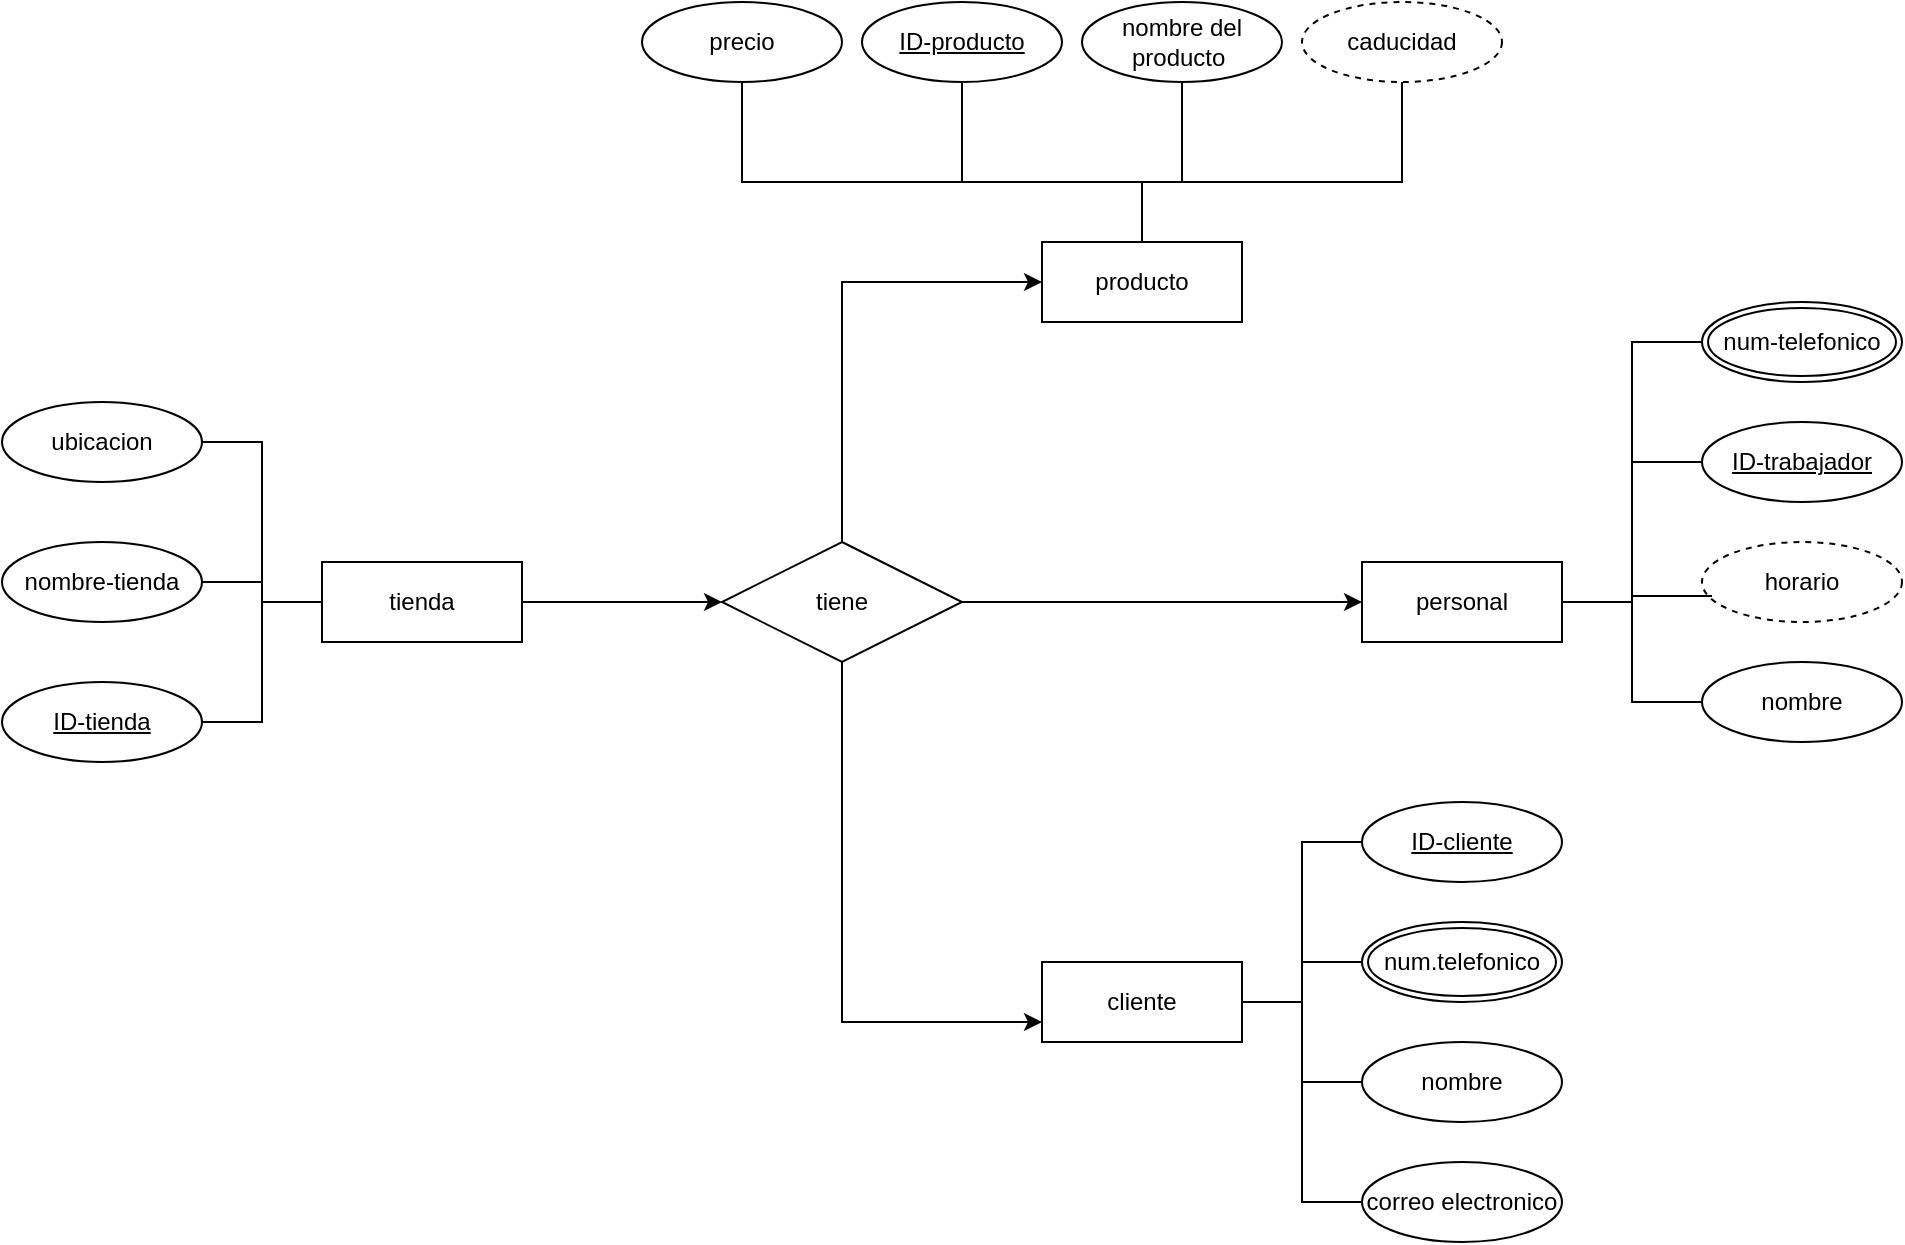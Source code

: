 <mxfile version="24.0.8" type="device">
  <diagram id="gRbLWOHv3P2ziv0VzTOS" name="Página-1">
    <mxGraphModel dx="1434" dy="1884" grid="1" gridSize="10" guides="1" tooltips="1" connect="1" arrows="1" fold="1" page="1" pageScale="1" pageWidth="850" pageHeight="1100" math="0" shadow="0">
      <root>
        <mxCell id="0" />
        <mxCell id="1" parent="0" />
        <mxCell id="Y3QIFnwMC54fJHDvTTTl-5" style="edgeStyle=orthogonalEdgeStyle;rounded=0;orthogonalLoop=1;jettySize=auto;html=1;entryX=1;entryY=0.5;entryDx=0;entryDy=0;endArrow=none;endFill=0;" edge="1" parent="1" source="Y3QIFnwMC54fJHDvTTTl-1" target="Y3QIFnwMC54fJHDvTTTl-2">
          <mxGeometry relative="1" as="geometry" />
        </mxCell>
        <mxCell id="Y3QIFnwMC54fJHDvTTTl-6" style="edgeStyle=orthogonalEdgeStyle;rounded=0;orthogonalLoop=1;jettySize=auto;html=1;endArrow=none;endFill=0;" edge="1" parent="1" source="Y3QIFnwMC54fJHDvTTTl-1" target="Y3QIFnwMC54fJHDvTTTl-3">
          <mxGeometry relative="1" as="geometry" />
        </mxCell>
        <mxCell id="Y3QIFnwMC54fJHDvTTTl-7" style="edgeStyle=orthogonalEdgeStyle;rounded=0;orthogonalLoop=1;jettySize=auto;html=1;entryX=1;entryY=0.5;entryDx=0;entryDy=0;endArrow=none;endFill=0;" edge="1" parent="1" source="Y3QIFnwMC54fJHDvTTTl-1" target="Y3QIFnwMC54fJHDvTTTl-4">
          <mxGeometry relative="1" as="geometry" />
        </mxCell>
        <mxCell id="Y3QIFnwMC54fJHDvTTTl-9" style="edgeStyle=orthogonalEdgeStyle;rounded=0;orthogonalLoop=1;jettySize=auto;html=1;" edge="1" parent="1" source="Y3QIFnwMC54fJHDvTTTl-1" target="Y3QIFnwMC54fJHDvTTTl-8">
          <mxGeometry relative="1" as="geometry" />
        </mxCell>
        <mxCell id="Y3QIFnwMC54fJHDvTTTl-1" value="tienda" style="whiteSpace=wrap;html=1;align=center;" vertex="1" parent="1">
          <mxGeometry x="160" y="200" width="100" height="40" as="geometry" />
        </mxCell>
        <mxCell id="Y3QIFnwMC54fJHDvTTTl-2" value="ubicacion" style="ellipse;whiteSpace=wrap;html=1;align=center;" vertex="1" parent="1">
          <mxGeometry y="120" width="100" height="40" as="geometry" />
        </mxCell>
        <mxCell id="Y3QIFnwMC54fJHDvTTTl-3" value="nombre-tienda" style="ellipse;whiteSpace=wrap;html=1;align=center;" vertex="1" parent="1">
          <mxGeometry y="190" width="100" height="40" as="geometry" />
        </mxCell>
        <mxCell id="Y3QIFnwMC54fJHDvTTTl-4" value="ID-tienda" style="ellipse;whiteSpace=wrap;html=1;align=center;fontStyle=4;" vertex="1" parent="1">
          <mxGeometry y="260" width="100" height="40" as="geometry" />
        </mxCell>
        <mxCell id="Y3QIFnwMC54fJHDvTTTl-13" style="edgeStyle=orthogonalEdgeStyle;rounded=0;orthogonalLoop=1;jettySize=auto;html=1;entryX=0;entryY=0.5;entryDx=0;entryDy=0;" edge="1" parent="1" source="Y3QIFnwMC54fJHDvTTTl-8" target="Y3QIFnwMC54fJHDvTTTl-11">
          <mxGeometry relative="1" as="geometry" />
        </mxCell>
        <mxCell id="Y3QIFnwMC54fJHDvTTTl-14" style="edgeStyle=orthogonalEdgeStyle;rounded=0;orthogonalLoop=1;jettySize=auto;html=1;entryX=0;entryY=0.75;entryDx=0;entryDy=0;" edge="1" parent="1" source="Y3QIFnwMC54fJHDvTTTl-8" target="Y3QIFnwMC54fJHDvTTTl-12">
          <mxGeometry relative="1" as="geometry">
            <Array as="points">
              <mxPoint x="420" y="430" />
            </Array>
          </mxGeometry>
        </mxCell>
        <mxCell id="Y3QIFnwMC54fJHDvTTTl-15" style="edgeStyle=orthogonalEdgeStyle;rounded=0;orthogonalLoop=1;jettySize=auto;html=1;" edge="1" parent="1" source="Y3QIFnwMC54fJHDvTTTl-8" target="Y3QIFnwMC54fJHDvTTTl-10">
          <mxGeometry relative="1" as="geometry">
            <Array as="points">
              <mxPoint x="420" y="60" />
            </Array>
          </mxGeometry>
        </mxCell>
        <mxCell id="Y3QIFnwMC54fJHDvTTTl-8" value="tiene" style="shape=rhombus;perimeter=rhombusPerimeter;whiteSpace=wrap;html=1;align=center;" vertex="1" parent="1">
          <mxGeometry x="360" y="190" width="120" height="60" as="geometry" />
        </mxCell>
        <mxCell id="Y3QIFnwMC54fJHDvTTTl-20" style="edgeStyle=orthogonalEdgeStyle;rounded=0;orthogonalLoop=1;jettySize=auto;html=1;entryX=0.5;entryY=1;entryDx=0;entryDy=0;endArrow=none;endFill=0;" edge="1" parent="1" source="Y3QIFnwMC54fJHDvTTTl-10" target="Y3QIFnwMC54fJHDvTTTl-16">
          <mxGeometry relative="1" as="geometry">
            <Array as="points">
              <mxPoint x="570" y="10" />
              <mxPoint x="370" y="10" />
            </Array>
          </mxGeometry>
        </mxCell>
        <mxCell id="Y3QIFnwMC54fJHDvTTTl-21" style="edgeStyle=orthogonalEdgeStyle;rounded=0;orthogonalLoop=1;jettySize=auto;html=1;entryX=0.5;entryY=1;entryDx=0;entryDy=0;endArrow=none;endFill=0;" edge="1" parent="1" source="Y3QIFnwMC54fJHDvTTTl-10" target="Y3QIFnwMC54fJHDvTTTl-17">
          <mxGeometry relative="1" as="geometry">
            <Array as="points">
              <mxPoint x="570" y="10" />
              <mxPoint x="480" y="10" />
            </Array>
          </mxGeometry>
        </mxCell>
        <mxCell id="Y3QIFnwMC54fJHDvTTTl-22" style="edgeStyle=orthogonalEdgeStyle;rounded=0;orthogonalLoop=1;jettySize=auto;html=1;entryX=0.5;entryY=1;entryDx=0;entryDy=0;endArrow=none;endFill=0;" edge="1" parent="1" source="Y3QIFnwMC54fJHDvTTTl-10" target="Y3QIFnwMC54fJHDvTTTl-18">
          <mxGeometry relative="1" as="geometry">
            <Array as="points">
              <mxPoint x="570" y="10" />
              <mxPoint x="590" y="10" />
            </Array>
          </mxGeometry>
        </mxCell>
        <mxCell id="Y3QIFnwMC54fJHDvTTTl-23" style="edgeStyle=orthogonalEdgeStyle;rounded=0;orthogonalLoop=1;jettySize=auto;html=1;entryX=0.5;entryY=1;entryDx=0;entryDy=0;endArrow=none;endFill=0;" edge="1" parent="1" source="Y3QIFnwMC54fJHDvTTTl-10" target="Y3QIFnwMC54fJHDvTTTl-19">
          <mxGeometry relative="1" as="geometry">
            <Array as="points">
              <mxPoint x="570" y="10" />
              <mxPoint x="700" y="10" />
            </Array>
          </mxGeometry>
        </mxCell>
        <mxCell id="Y3QIFnwMC54fJHDvTTTl-10" value="producto" style="whiteSpace=wrap;html=1;align=center;" vertex="1" parent="1">
          <mxGeometry x="520" y="40" width="100" height="40" as="geometry" />
        </mxCell>
        <mxCell id="Y3QIFnwMC54fJHDvTTTl-34" style="edgeStyle=orthogonalEdgeStyle;rounded=0;orthogonalLoop=1;jettySize=auto;html=1;entryX=0;entryY=0.5;entryDx=0;entryDy=0;endArrow=none;endFill=0;" edge="1" parent="1" source="Y3QIFnwMC54fJHDvTTTl-11" target="Y3QIFnwMC54fJHDvTTTl-32">
          <mxGeometry relative="1" as="geometry" />
        </mxCell>
        <mxCell id="Y3QIFnwMC54fJHDvTTTl-38" style="edgeStyle=orthogonalEdgeStyle;rounded=0;orthogonalLoop=1;jettySize=auto;html=1;entryX=0;entryY=0.5;entryDx=0;entryDy=0;endArrow=none;endFill=0;" edge="1" parent="1" source="Y3QIFnwMC54fJHDvTTTl-11" target="Y3QIFnwMC54fJHDvTTTl-37">
          <mxGeometry relative="1" as="geometry" />
        </mxCell>
        <mxCell id="Y3QIFnwMC54fJHDvTTTl-11" value="personal" style="whiteSpace=wrap;html=1;align=center;" vertex="1" parent="1">
          <mxGeometry x="680" y="200" width="100" height="40" as="geometry" />
        </mxCell>
        <mxCell id="Y3QIFnwMC54fJHDvTTTl-12" value="cliente" style="whiteSpace=wrap;html=1;align=center;" vertex="1" parent="1">
          <mxGeometry x="520" y="400" width="100" height="40" as="geometry" />
        </mxCell>
        <mxCell id="Y3QIFnwMC54fJHDvTTTl-16" value="precio" style="ellipse;whiteSpace=wrap;html=1;align=center;" vertex="1" parent="1">
          <mxGeometry x="320" y="-80" width="100" height="40" as="geometry" />
        </mxCell>
        <mxCell id="Y3QIFnwMC54fJHDvTTTl-17" value="ID-producto" style="ellipse;whiteSpace=wrap;html=1;align=center;fontStyle=4;" vertex="1" parent="1">
          <mxGeometry x="430" y="-80" width="100" height="40" as="geometry" />
        </mxCell>
        <mxCell id="Y3QIFnwMC54fJHDvTTTl-18" value="nombre del producto&amp;nbsp;" style="ellipse;whiteSpace=wrap;html=1;align=center;" vertex="1" parent="1">
          <mxGeometry x="540" y="-80" width="100" height="40" as="geometry" />
        </mxCell>
        <mxCell id="Y3QIFnwMC54fJHDvTTTl-19" value="caducidad" style="ellipse;whiteSpace=wrap;html=1;align=center;dashed=1;" vertex="1" parent="1">
          <mxGeometry x="650" y="-80" width="100" height="40" as="geometry" />
        </mxCell>
        <mxCell id="Y3QIFnwMC54fJHDvTTTl-31" value="horario" style="ellipse;whiteSpace=wrap;html=1;align=center;dashed=1;" vertex="1" parent="1">
          <mxGeometry x="850" y="190" width="100" height="40" as="geometry" />
        </mxCell>
        <mxCell id="Y3QIFnwMC54fJHDvTTTl-32" value="ID-trabajador" style="ellipse;whiteSpace=wrap;html=1;align=center;fontStyle=4;" vertex="1" parent="1">
          <mxGeometry x="850" y="130" width="100" height="40" as="geometry" />
        </mxCell>
        <mxCell id="Y3QIFnwMC54fJHDvTTTl-35" style="edgeStyle=orthogonalEdgeStyle;rounded=0;orthogonalLoop=1;jettySize=auto;html=1;entryX=0.05;entryY=0.675;entryDx=0;entryDy=0;entryPerimeter=0;endArrow=none;endFill=0;" edge="1" parent="1" source="Y3QIFnwMC54fJHDvTTTl-11" target="Y3QIFnwMC54fJHDvTTTl-31">
          <mxGeometry relative="1" as="geometry" />
        </mxCell>
        <mxCell id="Y3QIFnwMC54fJHDvTTTl-37" value="nombre" style="ellipse;whiteSpace=wrap;html=1;align=center;" vertex="1" parent="1">
          <mxGeometry x="850" y="250" width="100" height="40" as="geometry" />
        </mxCell>
        <mxCell id="Y3QIFnwMC54fJHDvTTTl-40" style="edgeStyle=orthogonalEdgeStyle;rounded=0;orthogonalLoop=1;jettySize=auto;html=1;entryX=1;entryY=0.5;entryDx=0;entryDy=0;endArrow=none;endFill=0;" edge="1" parent="1" source="Y3QIFnwMC54fJHDvTTTl-39" target="Y3QIFnwMC54fJHDvTTTl-11">
          <mxGeometry relative="1" as="geometry" />
        </mxCell>
        <mxCell id="Y3QIFnwMC54fJHDvTTTl-39" value="num-telefonico" style="ellipse;shape=doubleEllipse;margin=3;whiteSpace=wrap;html=1;align=center;" vertex="1" parent="1">
          <mxGeometry x="850" y="70" width="100" height="40" as="geometry" />
        </mxCell>
        <mxCell id="Y3QIFnwMC54fJHDvTTTl-45" style="edgeStyle=orthogonalEdgeStyle;rounded=0;orthogonalLoop=1;jettySize=auto;html=1;entryX=1;entryY=0.5;entryDx=0;entryDy=0;endArrow=none;endFill=0;" edge="1" parent="1" source="Y3QIFnwMC54fJHDvTTTl-41" target="Y3QIFnwMC54fJHDvTTTl-12">
          <mxGeometry relative="1" as="geometry" />
        </mxCell>
        <mxCell id="Y3QIFnwMC54fJHDvTTTl-41" value="ID-cliente" style="ellipse;whiteSpace=wrap;html=1;align=center;fontStyle=4;" vertex="1" parent="1">
          <mxGeometry x="680" y="320" width="100" height="40" as="geometry" />
        </mxCell>
        <mxCell id="Y3QIFnwMC54fJHDvTTTl-46" style="edgeStyle=orthogonalEdgeStyle;rounded=0;orthogonalLoop=1;jettySize=auto;html=1;entryX=1;entryY=0.5;entryDx=0;entryDy=0;endArrow=none;endFill=0;" edge="1" parent="1" source="Y3QIFnwMC54fJHDvTTTl-42" target="Y3QIFnwMC54fJHDvTTTl-12">
          <mxGeometry relative="1" as="geometry" />
        </mxCell>
        <mxCell id="Y3QIFnwMC54fJHDvTTTl-42" value="num.telefonico" style="ellipse;shape=doubleEllipse;margin=3;whiteSpace=wrap;html=1;align=center;" vertex="1" parent="1">
          <mxGeometry x="680" y="380" width="100" height="40" as="geometry" />
        </mxCell>
        <mxCell id="Y3QIFnwMC54fJHDvTTTl-47" style="edgeStyle=orthogonalEdgeStyle;rounded=0;orthogonalLoop=1;jettySize=auto;html=1;entryX=1;entryY=0.5;entryDx=0;entryDy=0;endArrow=none;endFill=0;" edge="1" parent="1" source="Y3QIFnwMC54fJHDvTTTl-43" target="Y3QIFnwMC54fJHDvTTTl-12">
          <mxGeometry relative="1" as="geometry" />
        </mxCell>
        <mxCell id="Y3QIFnwMC54fJHDvTTTl-43" value="nombre" style="ellipse;whiteSpace=wrap;html=1;align=center;" vertex="1" parent="1">
          <mxGeometry x="680" y="440" width="100" height="40" as="geometry" />
        </mxCell>
        <mxCell id="Y3QIFnwMC54fJHDvTTTl-48" style="edgeStyle=orthogonalEdgeStyle;rounded=0;orthogonalLoop=1;jettySize=auto;html=1;entryX=1;entryY=0.5;entryDx=0;entryDy=0;endArrow=none;endFill=0;" edge="1" parent="1" source="Y3QIFnwMC54fJHDvTTTl-44" target="Y3QIFnwMC54fJHDvTTTl-12">
          <mxGeometry relative="1" as="geometry" />
        </mxCell>
        <mxCell id="Y3QIFnwMC54fJHDvTTTl-44" value="correo electronico" style="ellipse;whiteSpace=wrap;html=1;align=center;" vertex="1" parent="1">
          <mxGeometry x="680" y="500" width="100" height="40" as="geometry" />
        </mxCell>
      </root>
    </mxGraphModel>
  </diagram>
</mxfile>
